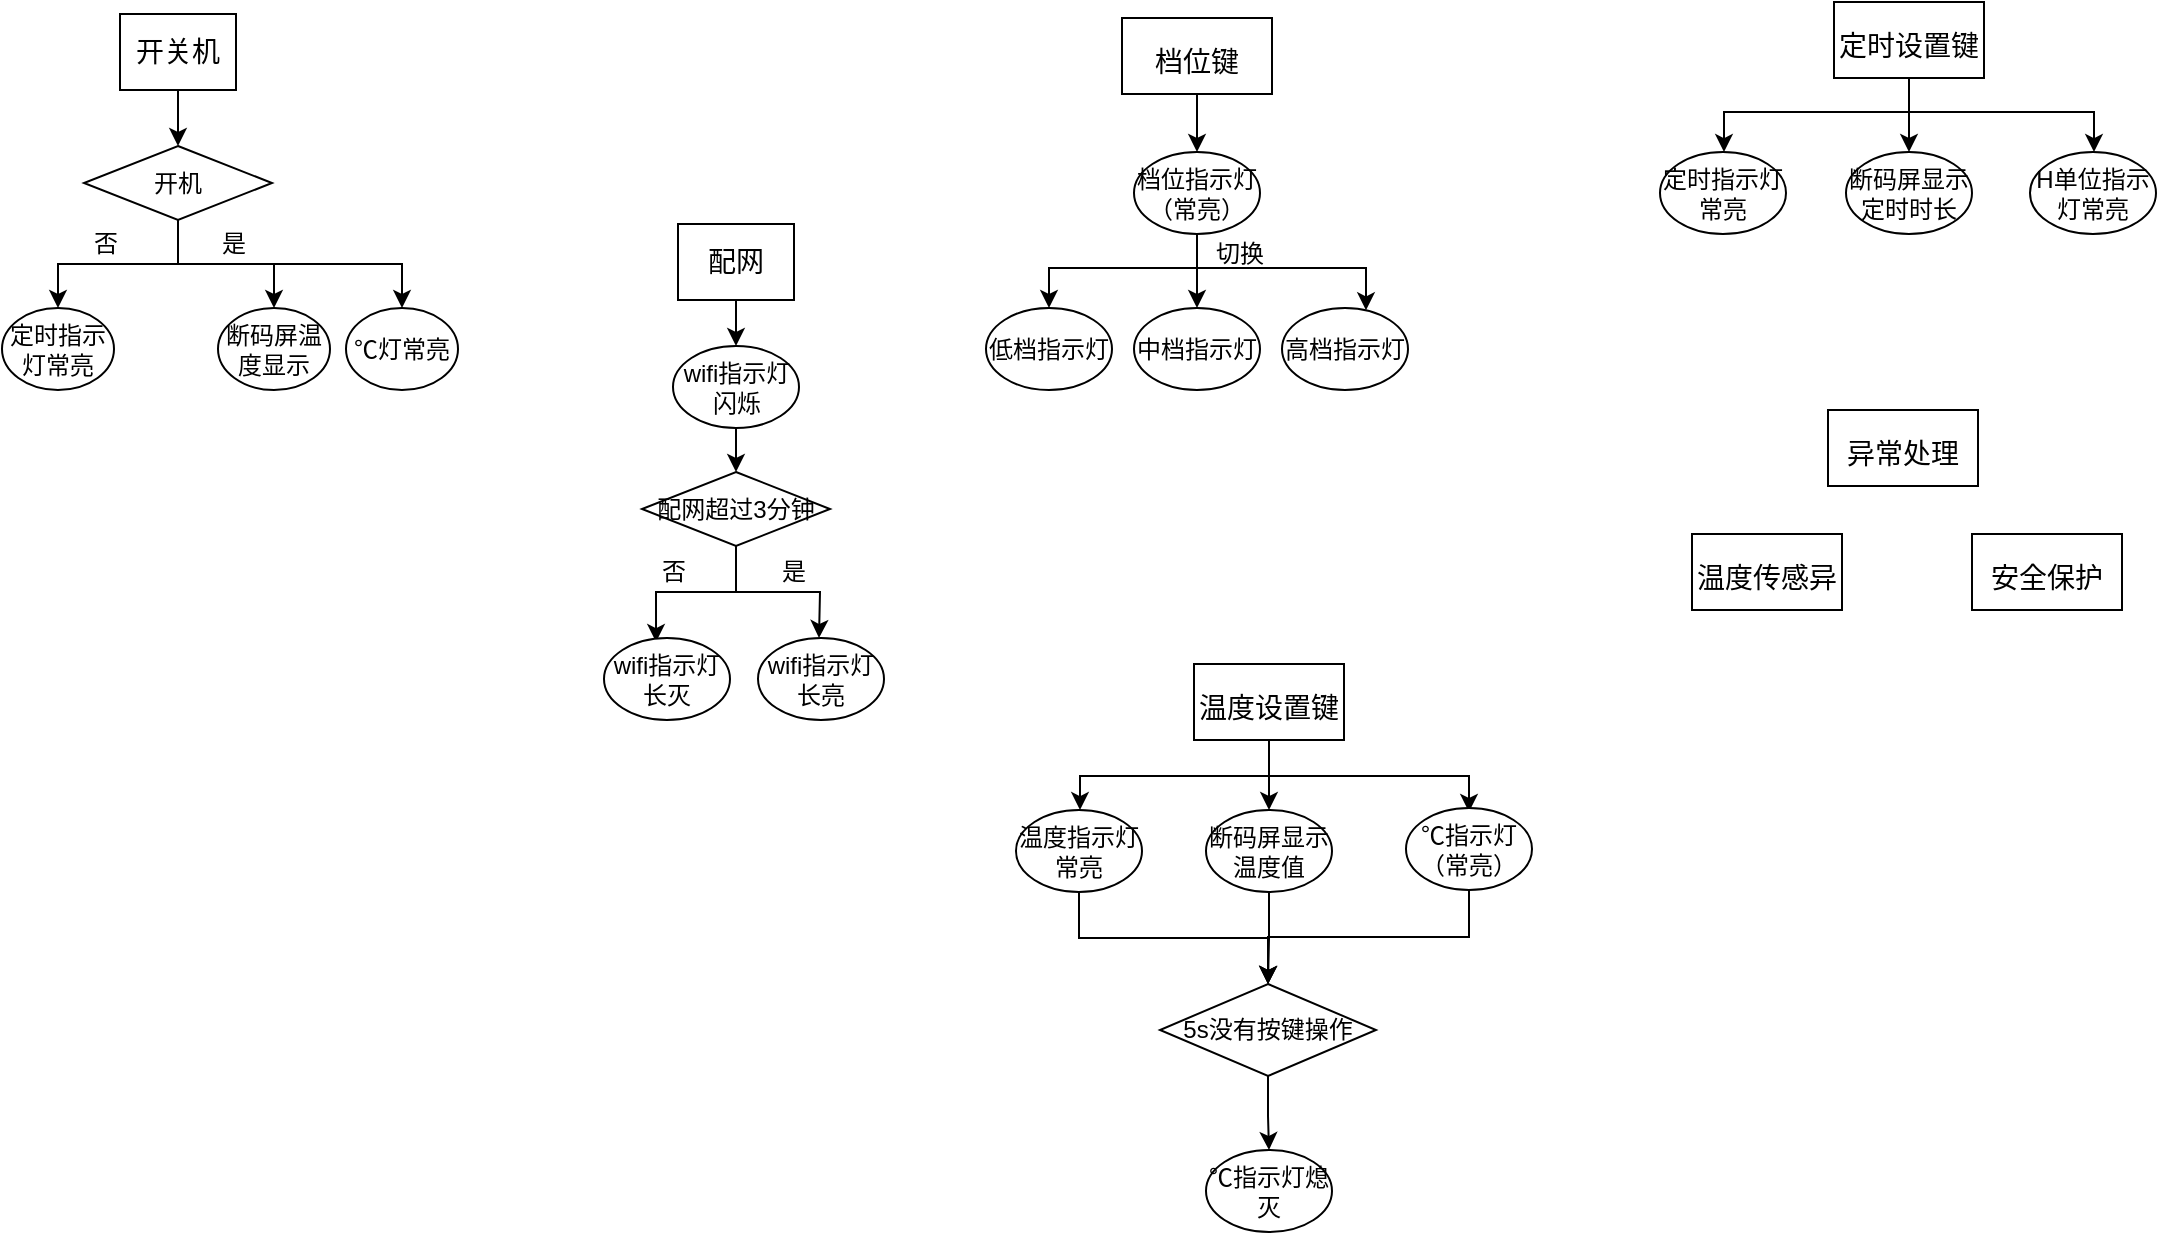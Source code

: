 <mxfile version="15.9.6" type="github">
  <diagram id="7bYu3S5xshXxI2PsXWl_" name="Page-1">
    <mxGraphModel dx="2249" dy="762" grid="0" gridSize="10" guides="1" tooltips="1" connect="1" arrows="1" fold="1" page="1" pageScale="1" pageWidth="827" pageHeight="1169" math="0" shadow="0">
      <root>
        <mxCell id="0" />
        <mxCell id="1" parent="0" />
        <mxCell id="s2p4G6TEXcPG5f_NmB---62" style="edgeStyle=orthogonalEdgeStyle;rounded=0;orthogonalLoop=1;jettySize=auto;html=1;exitX=0.5;exitY=1;exitDx=0;exitDy=0;entryX=0.5;entryY=0;entryDx=0;entryDy=0;" edge="1" parent="1" source="s2p4G6TEXcPG5f_NmB---1" target="s2p4G6TEXcPG5f_NmB---61">
          <mxGeometry relative="1" as="geometry" />
        </mxCell>
        <mxCell id="s2p4G6TEXcPG5f_NmB---1" value="开关机" style="rounded=0;whiteSpace=wrap;html=1;fontSize=14;" vertex="1" parent="1">
          <mxGeometry x="-217" y="60" width="58" height="38" as="geometry" />
        </mxCell>
        <mxCell id="s2p4G6TEXcPG5f_NmB---22" style="edgeStyle=orthogonalEdgeStyle;rounded=0;orthogonalLoop=1;jettySize=auto;html=1;exitX=0.5;exitY=1;exitDx=0;exitDy=0;entryX=0.5;entryY=0;entryDx=0;entryDy=0;" edge="1" parent="1" source="s2p4G6TEXcPG5f_NmB---5" target="s2p4G6TEXcPG5f_NmB---18">
          <mxGeometry relative="1" as="geometry" />
        </mxCell>
        <mxCell id="s2p4G6TEXcPG5f_NmB---5" value="&lt;font style=&quot;font-size: 14px&quot;&gt;档位键&lt;/font&gt;" style="rounded=0;whiteSpace=wrap;html=1;fontSize=24;" vertex="1" parent="1">
          <mxGeometry x="284" y="62" width="75" height="38" as="geometry" />
        </mxCell>
        <mxCell id="s2p4G6TEXcPG5f_NmB---31" value="" style="edgeStyle=orthogonalEdgeStyle;rounded=0;orthogonalLoop=1;jettySize=auto;html=1;" edge="1" parent="1" source="s2p4G6TEXcPG5f_NmB---6" target="s2p4G6TEXcPG5f_NmB---30">
          <mxGeometry relative="1" as="geometry">
            <Array as="points">
              <mxPoint x="358" y="441" />
              <mxPoint x="263" y="441" />
            </Array>
          </mxGeometry>
        </mxCell>
        <mxCell id="s2p4G6TEXcPG5f_NmB---33" style="edgeStyle=orthogonalEdgeStyle;rounded=0;orthogonalLoop=1;jettySize=auto;html=1;exitX=0.5;exitY=1;exitDx=0;exitDy=0;" edge="1" parent="1">
          <mxGeometry relative="1" as="geometry">
            <mxPoint x="357.5" y="426" as="sourcePoint" />
            <mxPoint x="457.5" y="459" as="targetPoint" />
            <Array as="points">
              <mxPoint x="358" y="441" />
              <mxPoint x="458" y="441" />
            </Array>
          </mxGeometry>
        </mxCell>
        <mxCell id="s2p4G6TEXcPG5f_NmB---53" style="edgeStyle=orthogonalEdgeStyle;rounded=0;orthogonalLoop=1;jettySize=auto;html=1;exitX=0.5;exitY=1;exitDx=0;exitDy=0;entryX=0.5;entryY=0;entryDx=0;entryDy=0;" edge="1" parent="1" source="s2p4G6TEXcPG5f_NmB---6" target="s2p4G6TEXcPG5f_NmB---50">
          <mxGeometry relative="1" as="geometry" />
        </mxCell>
        <mxCell id="s2p4G6TEXcPG5f_NmB---6" value="&lt;span style=&quot;font-size: 14px&quot;&gt;温度设置键&lt;/span&gt;" style="rounded=0;whiteSpace=wrap;html=1;fontSize=24;" vertex="1" parent="1">
          <mxGeometry x="320" y="385" width="75" height="38" as="geometry" />
        </mxCell>
        <mxCell id="s2p4G6TEXcPG5f_NmB---57" value="" style="edgeStyle=orthogonalEdgeStyle;rounded=0;orthogonalLoop=1;jettySize=auto;html=1;" edge="1" parent="1" source="s2p4G6TEXcPG5f_NmB---7" target="s2p4G6TEXcPG5f_NmB---51">
          <mxGeometry relative="1" as="geometry" />
        </mxCell>
        <mxCell id="s2p4G6TEXcPG5f_NmB---58" style="edgeStyle=orthogonalEdgeStyle;rounded=0;orthogonalLoop=1;jettySize=auto;html=1;exitX=0.5;exitY=1;exitDx=0;exitDy=0;" edge="1" parent="1" source="s2p4G6TEXcPG5f_NmB---7" target="s2p4G6TEXcPG5f_NmB---55">
          <mxGeometry relative="1" as="geometry">
            <Array as="points">
              <mxPoint x="678" y="109" />
              <mxPoint x="585" y="109" />
            </Array>
          </mxGeometry>
        </mxCell>
        <mxCell id="s2p4G6TEXcPG5f_NmB---59" style="edgeStyle=orthogonalEdgeStyle;rounded=0;orthogonalLoop=1;jettySize=auto;html=1;exitX=0.5;exitY=1;exitDx=0;exitDy=0;" edge="1" parent="1" source="s2p4G6TEXcPG5f_NmB---7" target="s2p4G6TEXcPG5f_NmB---56">
          <mxGeometry relative="1" as="geometry">
            <Array as="points">
              <mxPoint x="678" y="109" />
              <mxPoint x="770" y="109" />
            </Array>
          </mxGeometry>
        </mxCell>
        <mxCell id="s2p4G6TEXcPG5f_NmB---7" value="&lt;font style=&quot;font-size: 14px&quot;&gt;定时设置键&lt;/font&gt;" style="rounded=0;whiteSpace=wrap;html=1;fontSize=24;" vertex="1" parent="1">
          <mxGeometry x="640" y="54" width="75" height="38" as="geometry" />
        </mxCell>
        <mxCell id="s2p4G6TEXcPG5f_NmB---17" style="edgeStyle=orthogonalEdgeStyle;rounded=0;orthogonalLoop=1;jettySize=auto;html=1;exitX=0.5;exitY=1;exitDx=0;exitDy=0;entryX=0.5;entryY=0;entryDx=0;entryDy=0;" edge="1" parent="1" source="s2p4G6TEXcPG5f_NmB---8" target="s2p4G6TEXcPG5f_NmB---12">
          <mxGeometry relative="1" as="geometry" />
        </mxCell>
        <mxCell id="s2p4G6TEXcPG5f_NmB---8" value="配网" style="rounded=0;whiteSpace=wrap;html=1;fontSize=14;" vertex="1" parent="1">
          <mxGeometry x="62" y="165" width="58" height="38" as="geometry" />
        </mxCell>
        <mxCell id="s2p4G6TEXcPG5f_NmB---34" value="" style="edgeStyle=orthogonalEdgeStyle;rounded=0;orthogonalLoop=1;jettySize=auto;html=1;" edge="1" parent="1" source="s2p4G6TEXcPG5f_NmB---12" target="s2p4G6TEXcPG5f_NmB---13">
          <mxGeometry relative="1" as="geometry" />
        </mxCell>
        <mxCell id="s2p4G6TEXcPG5f_NmB---12" value="wifi指示灯闪烁" style="ellipse;whiteSpace=wrap;html=1;" vertex="1" parent="1">
          <mxGeometry x="59.5" y="226" width="63" height="41" as="geometry" />
        </mxCell>
        <mxCell id="s2p4G6TEXcPG5f_NmB---37" style="edgeStyle=orthogonalEdgeStyle;rounded=0;orthogonalLoop=1;jettySize=auto;html=1;exitX=0.5;exitY=1;exitDx=0;exitDy=0;entryX=0.413;entryY=0.049;entryDx=0;entryDy=0;entryPerimeter=0;" edge="1" parent="1" source="s2p4G6TEXcPG5f_NmB---13" target="s2p4G6TEXcPG5f_NmB---35">
          <mxGeometry relative="1" as="geometry" />
        </mxCell>
        <mxCell id="s2p4G6TEXcPG5f_NmB---38" style="edgeStyle=orthogonalEdgeStyle;rounded=0;orthogonalLoop=1;jettySize=auto;html=1;exitX=0.5;exitY=1;exitDx=0;exitDy=0;entryX=0.5;entryY=0;entryDx=0;entryDy=0;" edge="1" parent="1" source="s2p4G6TEXcPG5f_NmB---13">
          <mxGeometry relative="1" as="geometry">
            <mxPoint x="132.5" y="372" as="targetPoint" />
          </mxGeometry>
        </mxCell>
        <mxCell id="s2p4G6TEXcPG5f_NmB---13" value="配网超过3分钟" style="rhombus;whiteSpace=wrap;html=1;" vertex="1" parent="1">
          <mxGeometry x="44" y="289" width="94" height="37" as="geometry" />
        </mxCell>
        <mxCell id="s2p4G6TEXcPG5f_NmB---26" style="edgeStyle=orthogonalEdgeStyle;rounded=0;orthogonalLoop=1;jettySize=auto;html=1;exitX=0.5;exitY=1;exitDx=0;exitDy=0;entryX=0.5;entryY=0;entryDx=0;entryDy=0;" edge="1" parent="1" source="s2p4G6TEXcPG5f_NmB---18" target="s2p4G6TEXcPG5f_NmB---19">
          <mxGeometry relative="1" as="geometry">
            <Array as="points">
              <mxPoint x="322" y="187" />
              <mxPoint x="248" y="187" />
            </Array>
          </mxGeometry>
        </mxCell>
        <mxCell id="s2p4G6TEXcPG5f_NmB---27" style="edgeStyle=orthogonalEdgeStyle;rounded=0;orthogonalLoop=1;jettySize=auto;html=1;exitX=0.5;exitY=1;exitDx=0;exitDy=0;entryX=0.5;entryY=0;entryDx=0;entryDy=0;" edge="1" parent="1" source="s2p4G6TEXcPG5f_NmB---18" target="s2p4G6TEXcPG5f_NmB---20">
          <mxGeometry relative="1" as="geometry" />
        </mxCell>
        <mxCell id="s2p4G6TEXcPG5f_NmB---28" style="edgeStyle=orthogonalEdgeStyle;rounded=0;orthogonalLoop=1;jettySize=auto;html=1;exitX=0.5;exitY=1;exitDx=0;exitDy=0;" edge="1" parent="1" source="s2p4G6TEXcPG5f_NmB---18" target="s2p4G6TEXcPG5f_NmB---21">
          <mxGeometry relative="1" as="geometry">
            <Array as="points">
              <mxPoint x="322" y="187" />
              <mxPoint x="406" y="187" />
            </Array>
          </mxGeometry>
        </mxCell>
        <mxCell id="s2p4G6TEXcPG5f_NmB---18" value="档位指示灯（常亮）" style="ellipse;whiteSpace=wrap;html=1;" vertex="1" parent="1">
          <mxGeometry x="290" y="129" width="63" height="41" as="geometry" />
        </mxCell>
        <mxCell id="s2p4G6TEXcPG5f_NmB---19" value="低档指示灯" style="ellipse;whiteSpace=wrap;html=1;" vertex="1" parent="1">
          <mxGeometry x="216" y="207" width="63" height="41" as="geometry" />
        </mxCell>
        <mxCell id="s2p4G6TEXcPG5f_NmB---20" value="中档指示灯" style="ellipse;whiteSpace=wrap;html=1;" vertex="1" parent="1">
          <mxGeometry x="290" y="207" width="63" height="41" as="geometry" />
        </mxCell>
        <mxCell id="s2p4G6TEXcPG5f_NmB---21" value="高档指示灯" style="ellipse;whiteSpace=wrap;html=1;" vertex="1" parent="1">
          <mxGeometry x="364" y="207" width="63" height="41" as="geometry" />
        </mxCell>
        <mxCell id="s2p4G6TEXcPG5f_NmB---29" value="切换" style="text;html=1;strokeColor=none;fillColor=none;align=center;verticalAlign=middle;whiteSpace=wrap;rounded=0;" vertex="1" parent="1">
          <mxGeometry x="313" y="165" width="60" height="30" as="geometry" />
        </mxCell>
        <mxCell id="s2p4G6TEXcPG5f_NmB---43" style="edgeStyle=orthogonalEdgeStyle;rounded=0;orthogonalLoop=1;jettySize=auto;html=1;exitX=0.5;exitY=1;exitDx=0;exitDy=0;" edge="1" parent="1" source="s2p4G6TEXcPG5f_NmB---30" target="s2p4G6TEXcPG5f_NmB---41">
          <mxGeometry relative="1" as="geometry" />
        </mxCell>
        <mxCell id="s2p4G6TEXcPG5f_NmB---30" value="温度指示灯常亮" style="ellipse;whiteSpace=wrap;html=1;" vertex="1" parent="1">
          <mxGeometry x="231" y="458" width="63" height="41" as="geometry" />
        </mxCell>
        <mxCell id="s2p4G6TEXcPG5f_NmB---44" style="edgeStyle=orthogonalEdgeStyle;rounded=0;orthogonalLoop=1;jettySize=auto;html=1;exitX=0.5;exitY=1;exitDx=0;exitDy=0;entryX=0.5;entryY=0;entryDx=0;entryDy=0;" edge="1" parent="1" source="s2p4G6TEXcPG5f_NmB---32" target="s2p4G6TEXcPG5f_NmB---41">
          <mxGeometry relative="1" as="geometry" />
        </mxCell>
        <mxCell id="s2p4G6TEXcPG5f_NmB---32" value="℃指示灯（常亮）" style="ellipse;whiteSpace=wrap;html=1;" vertex="1" parent="1">
          <mxGeometry x="426" y="457" width="63" height="41" as="geometry" />
        </mxCell>
        <mxCell id="s2p4G6TEXcPG5f_NmB---35" value="wifi指示灯长灭" style="ellipse;whiteSpace=wrap;html=1;" vertex="1" parent="1">
          <mxGeometry x="25" y="372" width="63" height="41" as="geometry" />
        </mxCell>
        <mxCell id="s2p4G6TEXcPG5f_NmB---36" value="wifi指示灯长亮" style="ellipse;whiteSpace=wrap;html=1;" vertex="1" parent="1">
          <mxGeometry x="102" y="372" width="63" height="41" as="geometry" />
        </mxCell>
        <mxCell id="s2p4G6TEXcPG5f_NmB---39" value="否" style="text;html=1;strokeColor=none;fillColor=none;align=center;verticalAlign=middle;whiteSpace=wrap;rounded=0;" vertex="1" parent="1">
          <mxGeometry x="30" y="324" width="60" height="30" as="geometry" />
        </mxCell>
        <mxCell id="s2p4G6TEXcPG5f_NmB---40" value="是" style="text;html=1;strokeColor=none;fillColor=none;align=center;verticalAlign=middle;whiteSpace=wrap;rounded=0;" vertex="1" parent="1">
          <mxGeometry x="90" y="324" width="60" height="30" as="geometry" />
        </mxCell>
        <mxCell id="s2p4G6TEXcPG5f_NmB---49" style="edgeStyle=orthogonalEdgeStyle;rounded=0;orthogonalLoop=1;jettySize=auto;html=1;exitX=0.5;exitY=1;exitDx=0;exitDy=0;" edge="1" parent="1" source="s2p4G6TEXcPG5f_NmB---41" target="s2p4G6TEXcPG5f_NmB---47">
          <mxGeometry relative="1" as="geometry" />
        </mxCell>
        <mxCell id="s2p4G6TEXcPG5f_NmB---41" value="5s没有按键操作" style="rhombus;whiteSpace=wrap;html=1;" vertex="1" parent="1">
          <mxGeometry x="303" y="545" width="108" height="46" as="geometry" />
        </mxCell>
        <mxCell id="s2p4G6TEXcPG5f_NmB---47" value="℃指示灯熄灭" style="ellipse;whiteSpace=wrap;html=1;" vertex="1" parent="1">
          <mxGeometry x="326" y="628" width="63" height="41" as="geometry" />
        </mxCell>
        <mxCell id="s2p4G6TEXcPG5f_NmB---54" style="edgeStyle=orthogonalEdgeStyle;rounded=0;orthogonalLoop=1;jettySize=auto;html=1;exitX=0.5;exitY=1;exitDx=0;exitDy=0;entryX=0.5;entryY=0;entryDx=0;entryDy=0;" edge="1" parent="1" source="s2p4G6TEXcPG5f_NmB---50" target="s2p4G6TEXcPG5f_NmB---41">
          <mxGeometry relative="1" as="geometry" />
        </mxCell>
        <mxCell id="s2p4G6TEXcPG5f_NmB---50" value="断码屏显示温度值" style="ellipse;whiteSpace=wrap;html=1;" vertex="1" parent="1">
          <mxGeometry x="326" y="458" width="63" height="41" as="geometry" />
        </mxCell>
        <mxCell id="s2p4G6TEXcPG5f_NmB---51" value="断码屏显示定时时长" style="ellipse;whiteSpace=wrap;html=1;" vertex="1" parent="1">
          <mxGeometry x="646" y="129" width="63" height="41" as="geometry" />
        </mxCell>
        <mxCell id="s2p4G6TEXcPG5f_NmB---55" value="定时指示灯常亮" style="ellipse;whiteSpace=wrap;html=1;" vertex="1" parent="1">
          <mxGeometry x="553" y="129" width="63" height="41" as="geometry" />
        </mxCell>
        <mxCell id="s2p4G6TEXcPG5f_NmB---56" value="H单位指示灯常亮" style="ellipse;whiteSpace=wrap;html=1;" vertex="1" parent="1">
          <mxGeometry x="738" y="129" width="63" height="41" as="geometry" />
        </mxCell>
        <mxCell id="s2p4G6TEXcPG5f_NmB---65" value="" style="edgeStyle=orthogonalEdgeStyle;rounded=0;orthogonalLoop=1;jettySize=auto;html=1;" edge="1" parent="1" source="s2p4G6TEXcPG5f_NmB---61" target="s2p4G6TEXcPG5f_NmB---64">
          <mxGeometry relative="1" as="geometry" />
        </mxCell>
        <mxCell id="s2p4G6TEXcPG5f_NmB---70" style="edgeStyle=orthogonalEdgeStyle;rounded=0;orthogonalLoop=1;jettySize=auto;html=1;exitX=0.5;exitY=1;exitDx=0;exitDy=0;" edge="1" parent="1" source="s2p4G6TEXcPG5f_NmB---61" target="s2p4G6TEXcPG5f_NmB---67">
          <mxGeometry relative="1" as="geometry" />
        </mxCell>
        <mxCell id="s2p4G6TEXcPG5f_NmB---71" style="edgeStyle=orthogonalEdgeStyle;rounded=0;orthogonalLoop=1;jettySize=auto;html=1;exitX=0.5;exitY=1;exitDx=0;exitDy=0;" edge="1" parent="1" source="s2p4G6TEXcPG5f_NmB---61" target="s2p4G6TEXcPG5f_NmB---69">
          <mxGeometry relative="1" as="geometry" />
        </mxCell>
        <mxCell id="s2p4G6TEXcPG5f_NmB---61" value="开机" style="rhombus;whiteSpace=wrap;html=1;" vertex="1" parent="1">
          <mxGeometry x="-235" y="126" width="94" height="37" as="geometry" />
        </mxCell>
        <mxCell id="s2p4G6TEXcPG5f_NmB---64" value="定时指示灯常亮" style="ellipse;whiteSpace=wrap;html=1;" vertex="1" parent="1">
          <mxGeometry x="-276" y="207" width="56" height="41" as="geometry" />
        </mxCell>
        <mxCell id="s2p4G6TEXcPG5f_NmB---66" value="否" style="text;html=1;strokeColor=none;fillColor=none;align=center;verticalAlign=middle;whiteSpace=wrap;rounded=0;" vertex="1" parent="1">
          <mxGeometry x="-254" y="160" width="60" height="30" as="geometry" />
        </mxCell>
        <mxCell id="s2p4G6TEXcPG5f_NmB---67" value="断码屏温度显示" style="ellipse;whiteSpace=wrap;html=1;" vertex="1" parent="1">
          <mxGeometry x="-168" y="207" width="56" height="41" as="geometry" />
        </mxCell>
        <mxCell id="s2p4G6TEXcPG5f_NmB---69" value="℃灯常亮" style="ellipse;whiteSpace=wrap;html=1;" vertex="1" parent="1">
          <mxGeometry x="-104" y="207" width="56" height="41" as="geometry" />
        </mxCell>
        <mxCell id="s2p4G6TEXcPG5f_NmB---73" value="是" style="text;html=1;strokeColor=none;fillColor=none;align=center;verticalAlign=middle;whiteSpace=wrap;rounded=0;" vertex="1" parent="1">
          <mxGeometry x="-190" y="160" width="60" height="30" as="geometry" />
        </mxCell>
        <mxCell id="s2p4G6TEXcPG5f_NmB---74" value="&lt;span style=&quot;font-size: 14px&quot;&gt;异常处理&lt;/span&gt;" style="rounded=0;whiteSpace=wrap;html=1;fontSize=24;" vertex="1" parent="1">
          <mxGeometry x="637" y="258" width="75" height="38" as="geometry" />
        </mxCell>
        <mxCell id="s2p4G6TEXcPG5f_NmB---75" value="&lt;div&gt;&lt;span style=&quot;font-size: 14px ; line-height: 1&quot;&gt;温度传感异&lt;/span&gt;&lt;/div&gt;" style="rounded=0;whiteSpace=wrap;html=1;fontSize=24;align=center;" vertex="1" parent="1">
          <mxGeometry x="569" y="320" width="75" height="38" as="geometry" />
        </mxCell>
        <mxCell id="s2p4G6TEXcPG5f_NmB---76" value="&lt;div&gt;&lt;span style=&quot;font-size: 14px ; line-height: 1&quot;&gt;安全保护&lt;/span&gt;&lt;/div&gt;" style="rounded=0;whiteSpace=wrap;html=1;fontSize=24;align=center;" vertex="1" parent="1">
          <mxGeometry x="709" y="320" width="75" height="38" as="geometry" />
        </mxCell>
      </root>
    </mxGraphModel>
  </diagram>
</mxfile>
